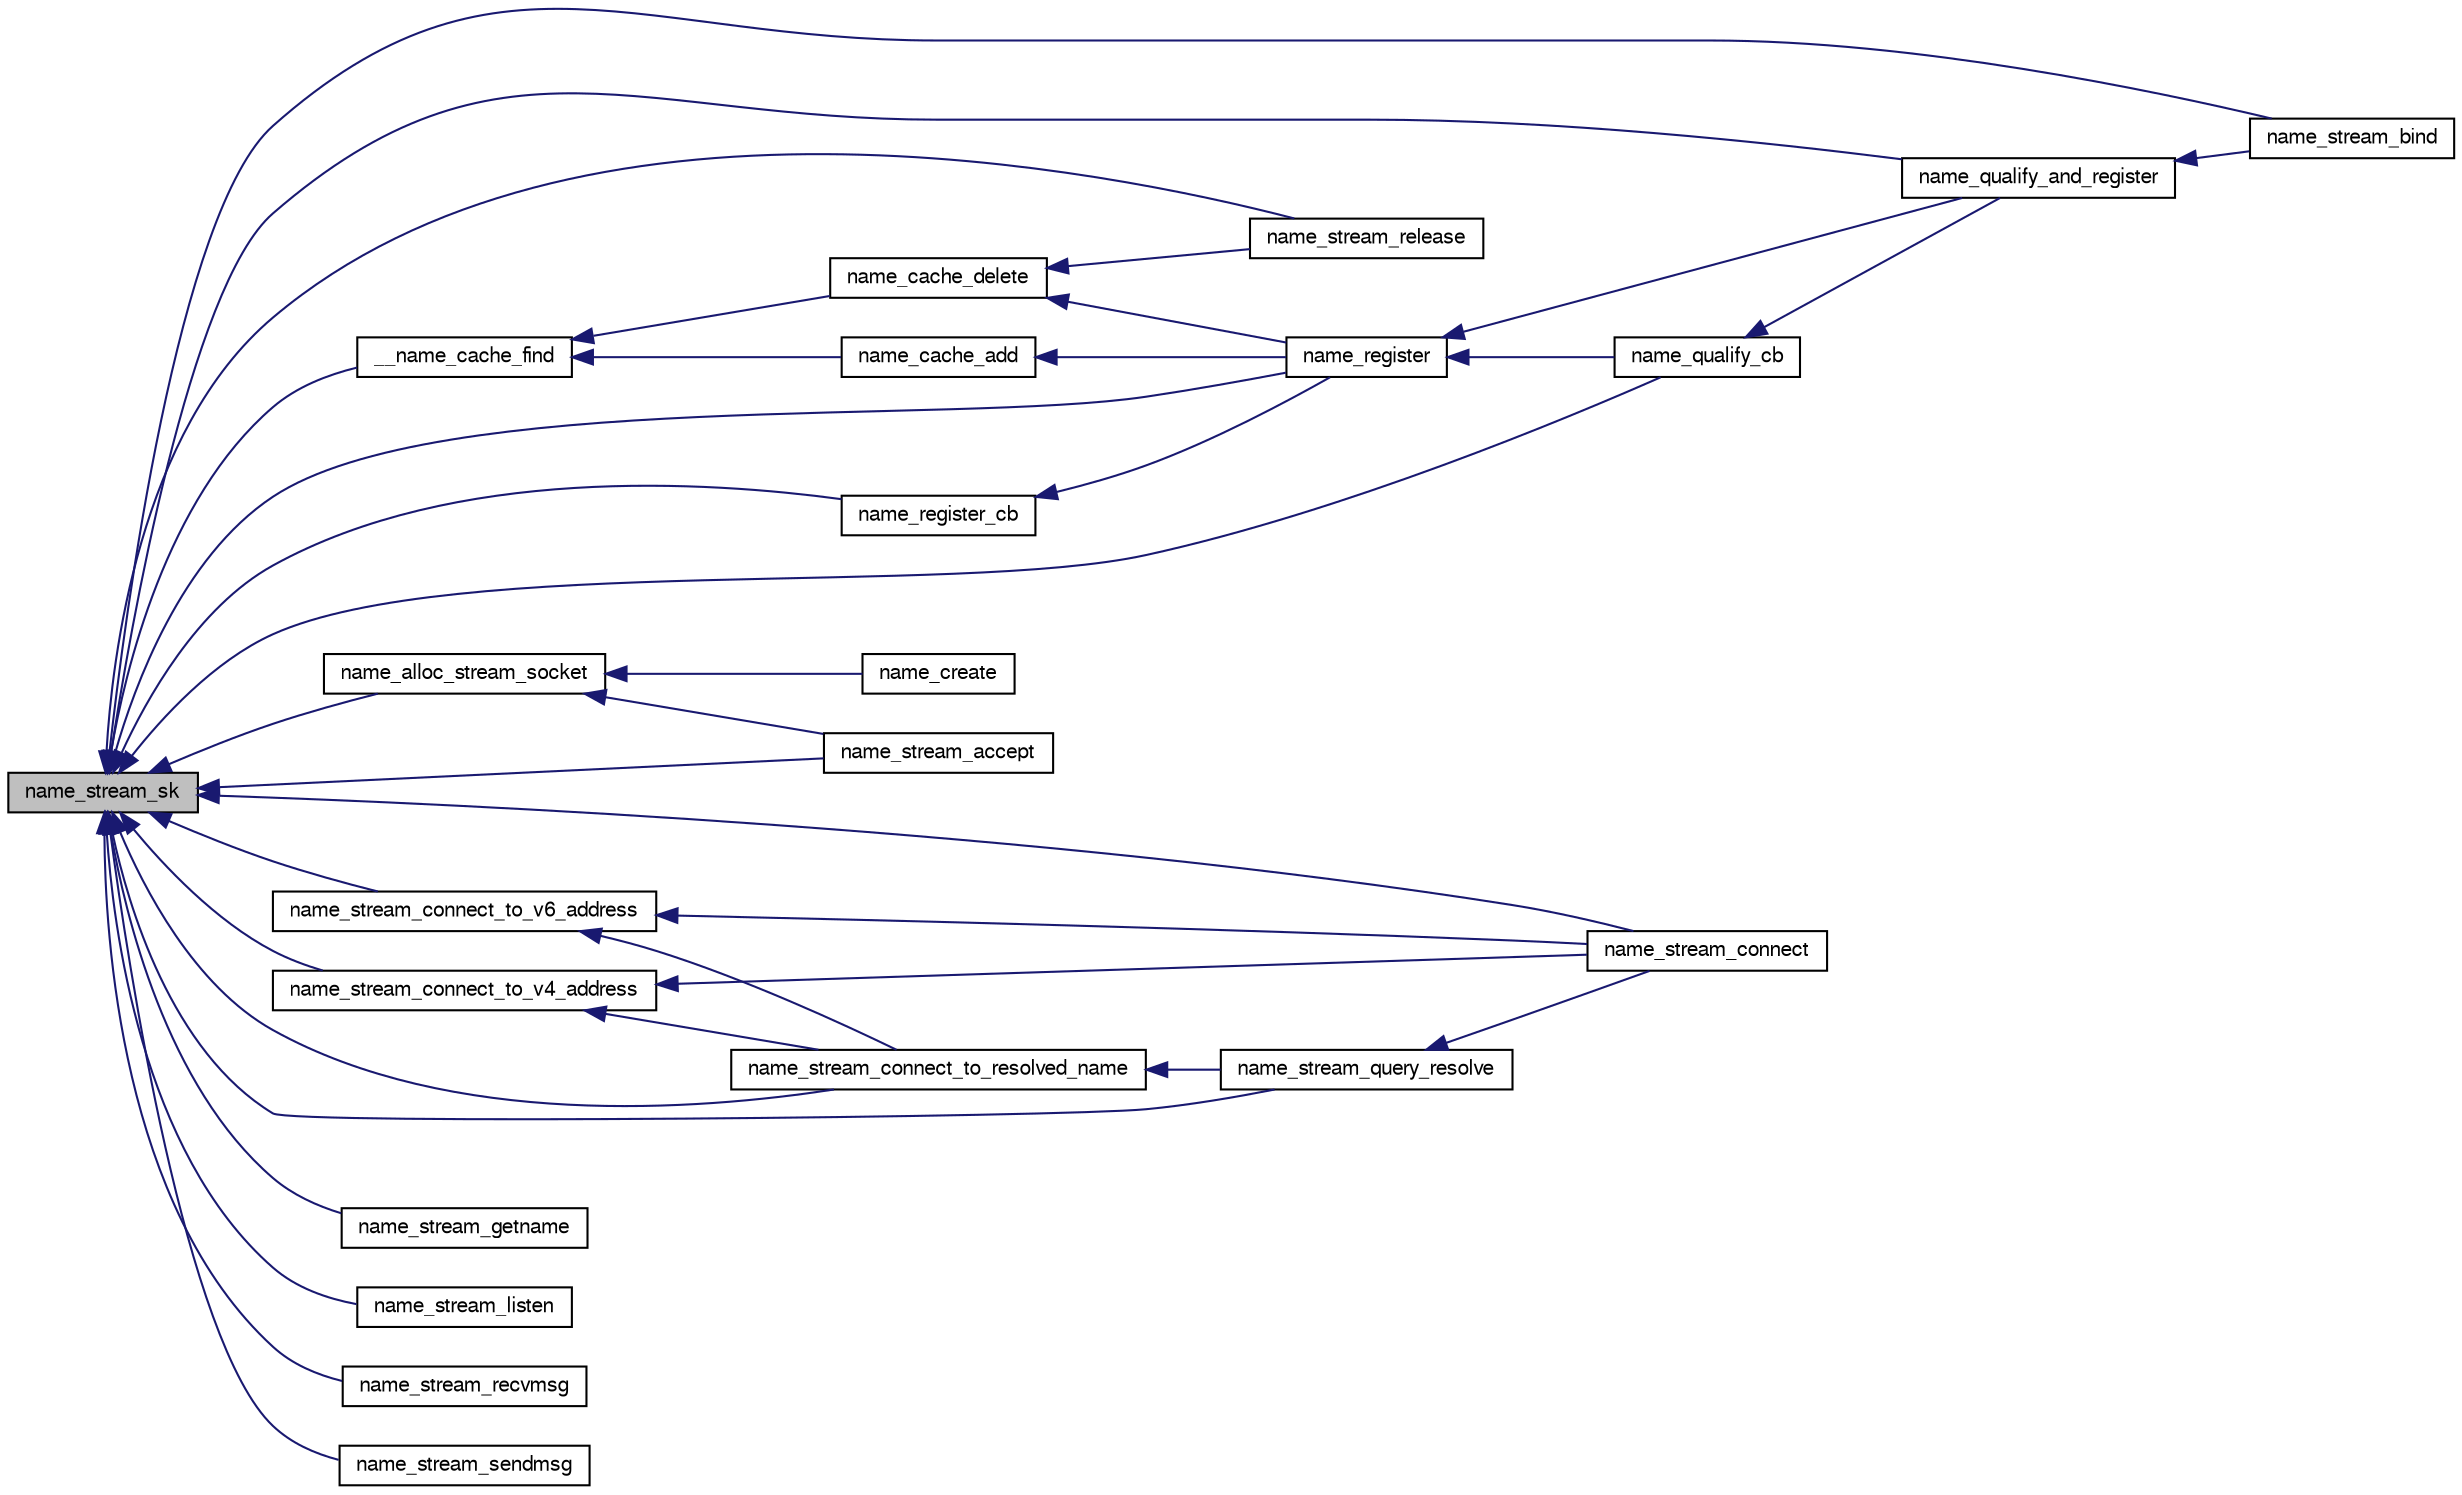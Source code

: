 digraph G
{
  edge [fontname="FreeSans",fontsize="10",labelfontname="FreeSans",labelfontsize="10"];
  node [fontname="FreeSans",fontsize="10",shape=record];
  rankdir=LR;
  Node1 [label="name_stream_sk",height=0.2,width=0.4,color="black", fillcolor="grey75", style="filled" fontcolor="black"];
  Node1 -> Node2 [dir=back,color="midnightblue",fontsize="10",style="solid",fontname="FreeSans"];
  Node2 [label="__name_cache_find",height=0.2,width=0.4,color="black", fillcolor="white", style="filled",URL="$namecache_8c.html#a7848b669f978c36fa35e1470743eb0e4"];
  Node2 -> Node3 [dir=back,color="midnightblue",fontsize="10",style="solid",fontname="FreeSans"];
  Node3 [label="name_cache_add",height=0.2,width=0.4,color="black", fillcolor="white", style="filled",URL="$namestack__priv_8h.html#aa6e1ff7767ba286a06b81fe430b0e76f"];
  Node3 -> Node4 [dir=back,color="midnightblue",fontsize="10",style="solid",fontname="FreeSans"];
  Node4 [label="name_register",height=0.2,width=0.4,color="black", fillcolor="white", style="filled",URL="$af__name_8c.html#af7bcfb1b057d29df2729a1aad286c6ec"];
  Node4 -> Node5 [dir=back,color="midnightblue",fontsize="10",style="solid",fontname="FreeSans"];
  Node5 [label="name_qualify_and_register",height=0.2,width=0.4,color="black", fillcolor="white", style="filled",URL="$af__name_8c.html#a7b361fea06308c8ad46651ac195033b0"];
  Node5 -> Node6 [dir=back,color="midnightblue",fontsize="10",style="solid",fontname="FreeSans"];
  Node6 [label="name_stream_bind",height=0.2,width=0.4,color="black", fillcolor="white", style="filled",URL="$af__name_8c.html#a3a2adf5361993cef9bbe48178469714f"];
  Node4 -> Node7 [dir=back,color="midnightblue",fontsize="10",style="solid",fontname="FreeSans"];
  Node7 [label="name_qualify_cb",height=0.2,width=0.4,color="black", fillcolor="white", style="filled",URL="$af__name_8c.html#a2d725a6eb751e0f660eba52d2a76249b"];
  Node7 -> Node5 [dir=back,color="midnightblue",fontsize="10",style="solid",fontname="FreeSans"];
  Node2 -> Node8 [dir=back,color="midnightblue",fontsize="10",style="solid",fontname="FreeSans"];
  Node8 [label="name_cache_delete",height=0.2,width=0.4,color="black", fillcolor="white", style="filled",URL="$namestack__priv_8h.html#aa1fb6667246cbfbc4f63436093f59535"];
  Node8 -> Node4 [dir=back,color="midnightblue",fontsize="10",style="solid",fontname="FreeSans"];
  Node8 -> Node9 [dir=back,color="midnightblue",fontsize="10",style="solid",fontname="FreeSans"];
  Node9 [label="name_stream_release",height=0.2,width=0.4,color="black", fillcolor="white", style="filled",URL="$af__name_8c.html#a562b6dd09744c1ddb2d1a8378d30addc"];
  Node1 -> Node10 [dir=back,color="midnightblue",fontsize="10",style="solid",fontname="FreeSans"];
  Node10 [label="name_alloc_stream_socket",height=0.2,width=0.4,color="black", fillcolor="white", style="filled",URL="$af__name_8c.html#ab579d4cb791b276bcd7e6f425fa9cc24"];
  Node10 -> Node11 [dir=back,color="midnightblue",fontsize="10",style="solid",fontname="FreeSans"];
  Node11 [label="name_create",height=0.2,width=0.4,color="black", fillcolor="white", style="filled",URL="$af__name_8c.html#a71d196bdc6ab2865e692c66fea68f55c"];
  Node10 -> Node12 [dir=back,color="midnightblue",fontsize="10",style="solid",fontname="FreeSans"];
  Node12 [label="name_stream_accept",height=0.2,width=0.4,color="black", fillcolor="white", style="filled",URL="$af__name_8c.html#ac5febd9441e16dc5726ccef2996d6726"];
  Node1 -> Node5 [dir=back,color="midnightblue",fontsize="10",style="solid",fontname="FreeSans"];
  Node1 -> Node7 [dir=back,color="midnightblue",fontsize="10",style="solid",fontname="FreeSans"];
  Node1 -> Node4 [dir=back,color="midnightblue",fontsize="10",style="solid",fontname="FreeSans"];
  Node1 -> Node13 [dir=back,color="midnightblue",fontsize="10",style="solid",fontname="FreeSans"];
  Node13 [label="name_register_cb",height=0.2,width=0.4,color="black", fillcolor="white", style="filled",URL="$af__name_8c.html#a9ad7e4fbc663c190f51058fc7c2e7790"];
  Node13 -> Node4 [dir=back,color="midnightblue",fontsize="10",style="solid",fontname="FreeSans"];
  Node1 -> Node12 [dir=back,color="midnightblue",fontsize="10",style="solid",fontname="FreeSans"];
  Node1 -> Node6 [dir=back,color="midnightblue",fontsize="10",style="solid",fontname="FreeSans"];
  Node1 -> Node14 [dir=back,color="midnightblue",fontsize="10",style="solid",fontname="FreeSans"];
  Node14 [label="name_stream_connect",height=0.2,width=0.4,color="black", fillcolor="white", style="filled",URL="$af__name_8c.html#a739a9be9b64d10189c9e88f6d28491ee"];
  Node1 -> Node15 [dir=back,color="midnightblue",fontsize="10",style="solid",fontname="FreeSans"];
  Node15 [label="name_stream_connect_to_resolved_name",height=0.2,width=0.4,color="black", fillcolor="white", style="filled",URL="$af__name_8c.html#afff5c5578fe9835676f40108dd189e1d"];
  Node15 -> Node16 [dir=back,color="midnightblue",fontsize="10",style="solid",fontname="FreeSans"];
  Node16 [label="name_stream_query_resolve",height=0.2,width=0.4,color="black", fillcolor="white", style="filled",URL="$af__name_8c.html#a78360fdbbdbb75194fedc8378992cee8"];
  Node16 -> Node14 [dir=back,color="midnightblue",fontsize="10",style="solid",fontname="FreeSans"];
  Node1 -> Node17 [dir=back,color="midnightblue",fontsize="10",style="solid",fontname="FreeSans"];
  Node17 [label="name_stream_connect_to_v4_address",height=0.2,width=0.4,color="black", fillcolor="white", style="filled",URL="$af__name_8c.html#ab7ad141173fdb0bbb0e319a69a96d3d1"];
  Node17 -> Node14 [dir=back,color="midnightblue",fontsize="10",style="solid",fontname="FreeSans"];
  Node17 -> Node15 [dir=back,color="midnightblue",fontsize="10",style="solid",fontname="FreeSans"];
  Node1 -> Node18 [dir=back,color="midnightblue",fontsize="10",style="solid",fontname="FreeSans"];
  Node18 [label="name_stream_connect_to_v6_address",height=0.2,width=0.4,color="black", fillcolor="white", style="filled",URL="$af__name_8c.html#aa226ff0e8cb10ce4e4d700b96d0b50b7"];
  Node18 -> Node14 [dir=back,color="midnightblue",fontsize="10",style="solid",fontname="FreeSans"];
  Node18 -> Node15 [dir=back,color="midnightblue",fontsize="10",style="solid",fontname="FreeSans"];
  Node1 -> Node19 [dir=back,color="midnightblue",fontsize="10",style="solid",fontname="FreeSans"];
  Node19 [label="name_stream_getname",height=0.2,width=0.4,color="black", fillcolor="white", style="filled",URL="$af__name_8c.html#abab7b660e2f3915dd5eb6202db056a4a"];
  Node1 -> Node20 [dir=back,color="midnightblue",fontsize="10",style="solid",fontname="FreeSans"];
  Node20 [label="name_stream_listen",height=0.2,width=0.4,color="black", fillcolor="white", style="filled",URL="$af__name_8c.html#a7fc4a8969ccbb8be2c1b5cdfdca296de"];
  Node1 -> Node16 [dir=back,color="midnightblue",fontsize="10",style="solid",fontname="FreeSans"];
  Node1 -> Node21 [dir=back,color="midnightblue",fontsize="10",style="solid",fontname="FreeSans"];
  Node21 [label="name_stream_recvmsg",height=0.2,width=0.4,color="black", fillcolor="white", style="filled",URL="$af__name_8c.html#a33e29c06d74da0b5d4ef2fb6ac686432"];
  Node1 -> Node9 [dir=back,color="midnightblue",fontsize="10",style="solid",fontname="FreeSans"];
  Node1 -> Node22 [dir=back,color="midnightblue",fontsize="10",style="solid",fontname="FreeSans"];
  Node22 [label="name_stream_sendmsg",height=0.2,width=0.4,color="black", fillcolor="white", style="filled",URL="$af__name_8c.html#a062c0d4299e2e48b9d2dbc49dfa175eb"];
}
